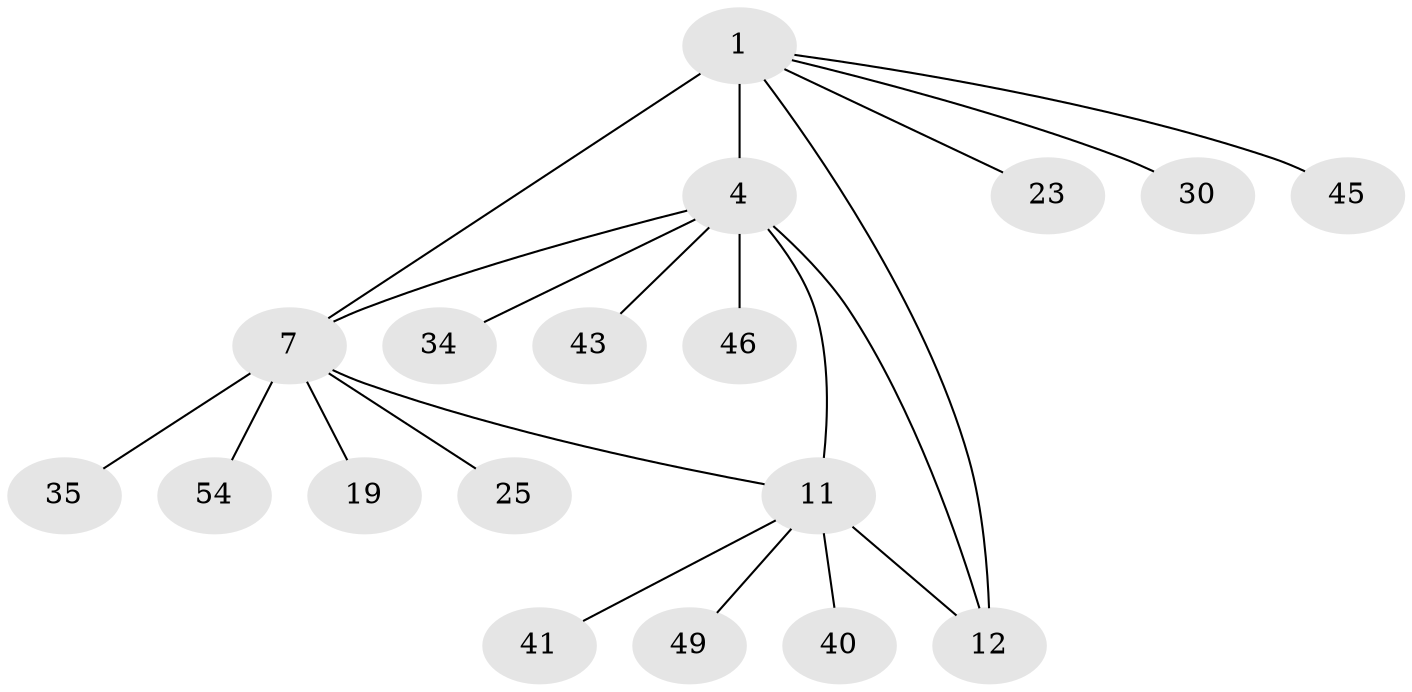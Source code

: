 // original degree distribution, {9: 0.031746031746031744, 5: 0.07936507936507936, 3: 0.047619047619047616, 4: 0.07936507936507936, 6: 0.031746031746031744, 7: 0.031746031746031744, 2: 0.19047619047619047, 1: 0.5079365079365079}
// Generated by graph-tools (version 1.1) at 2025/19/03/04/25 18:19:48]
// undirected, 18 vertices, 21 edges
graph export_dot {
graph [start="1"]
  node [color=gray90,style=filled];
  1 [super="+6+32+16+2+53+36+3"];
  4 [super="+26+5+13"];
  7 [super="+9+8"];
  11 [super="+28+14+22+20+24+33+42"];
  12 [super="+31"];
  19;
  23;
  25;
  30;
  34;
  35;
  40;
  41;
  43;
  45;
  46;
  49;
  54 [super="+63"];
  1 -- 4 [weight=2];
  1 -- 45;
  1 -- 30;
  1 -- 23;
  1 -- 7 [weight=3];
  1 -- 12;
  4 -- 46;
  4 -- 34;
  4 -- 7 [weight=4];
  4 -- 11 [weight=4];
  4 -- 12;
  4 -- 43;
  7 -- 35;
  7 -- 54;
  7 -- 19;
  7 -- 25;
  7 -- 11;
  11 -- 12;
  11 -- 40;
  11 -- 41;
  11 -- 49;
}
